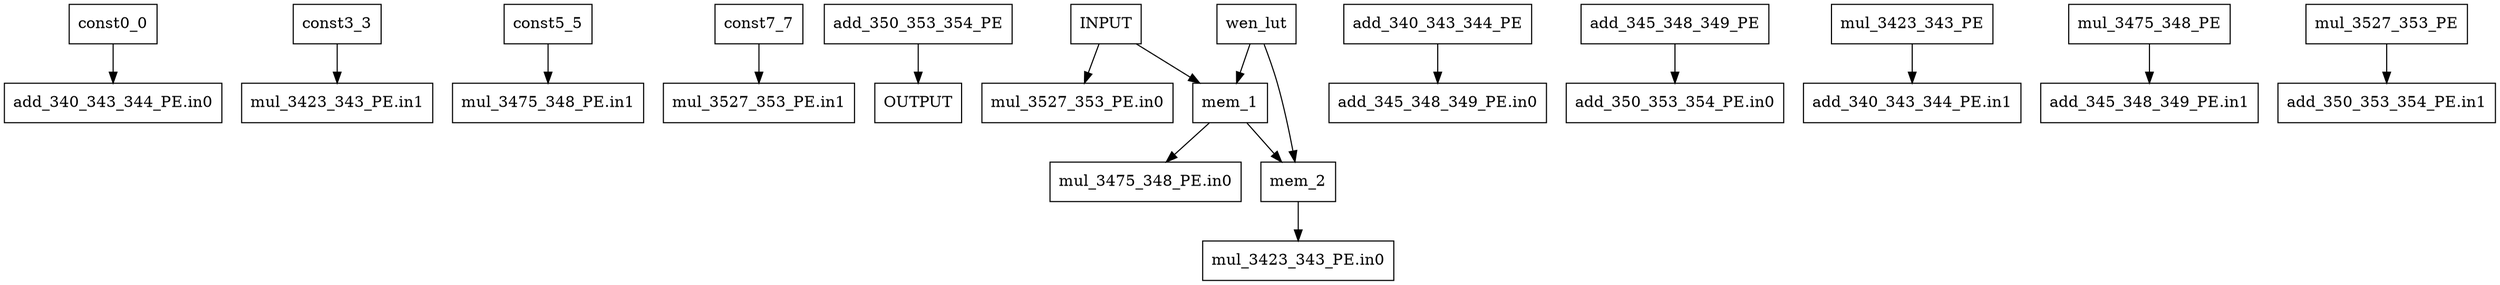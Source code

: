 digraph Diagram {
  node [shape=box]; # Comment
    "const0_0" -> "add_340_343_344_PE.in0";
    "const3_3" -> "mul_3423_343_PE.in1";
    "const5_5" -> "mul_3475_348_PE.in1";
    "const7_7" -> "mul_3527_353_PE.in1";
    "add_350_353_354_PE" -> "OUTPUT";
    "INPUT" -> "mem_1"; # fifo_depth 10
    "INPUT" -> "mul_3527_353_PE.in0";
    "mem_1" -> "mem_2"; # fifo_depth 10
    "mem_1" -> "mul_3475_348_PE.in0";
    "wen_lut" -> "mem_1";
    "mem_2" -> "mul_3423_343_PE.in0";
    "wen_lut" -> "mem_2";
    "add_340_343_344_PE" -> "add_345_348_349_PE.in0";
    "add_345_348_349_PE" -> "add_350_353_354_PE.in0";
    "mul_3423_343_PE" -> "add_340_343_344_PE.in1";
    "mul_3475_348_PE" -> "add_345_348_349_PE.in1";
    "mul_3527_353_PE" -> "add_350_353_354_PE.in1";
}
